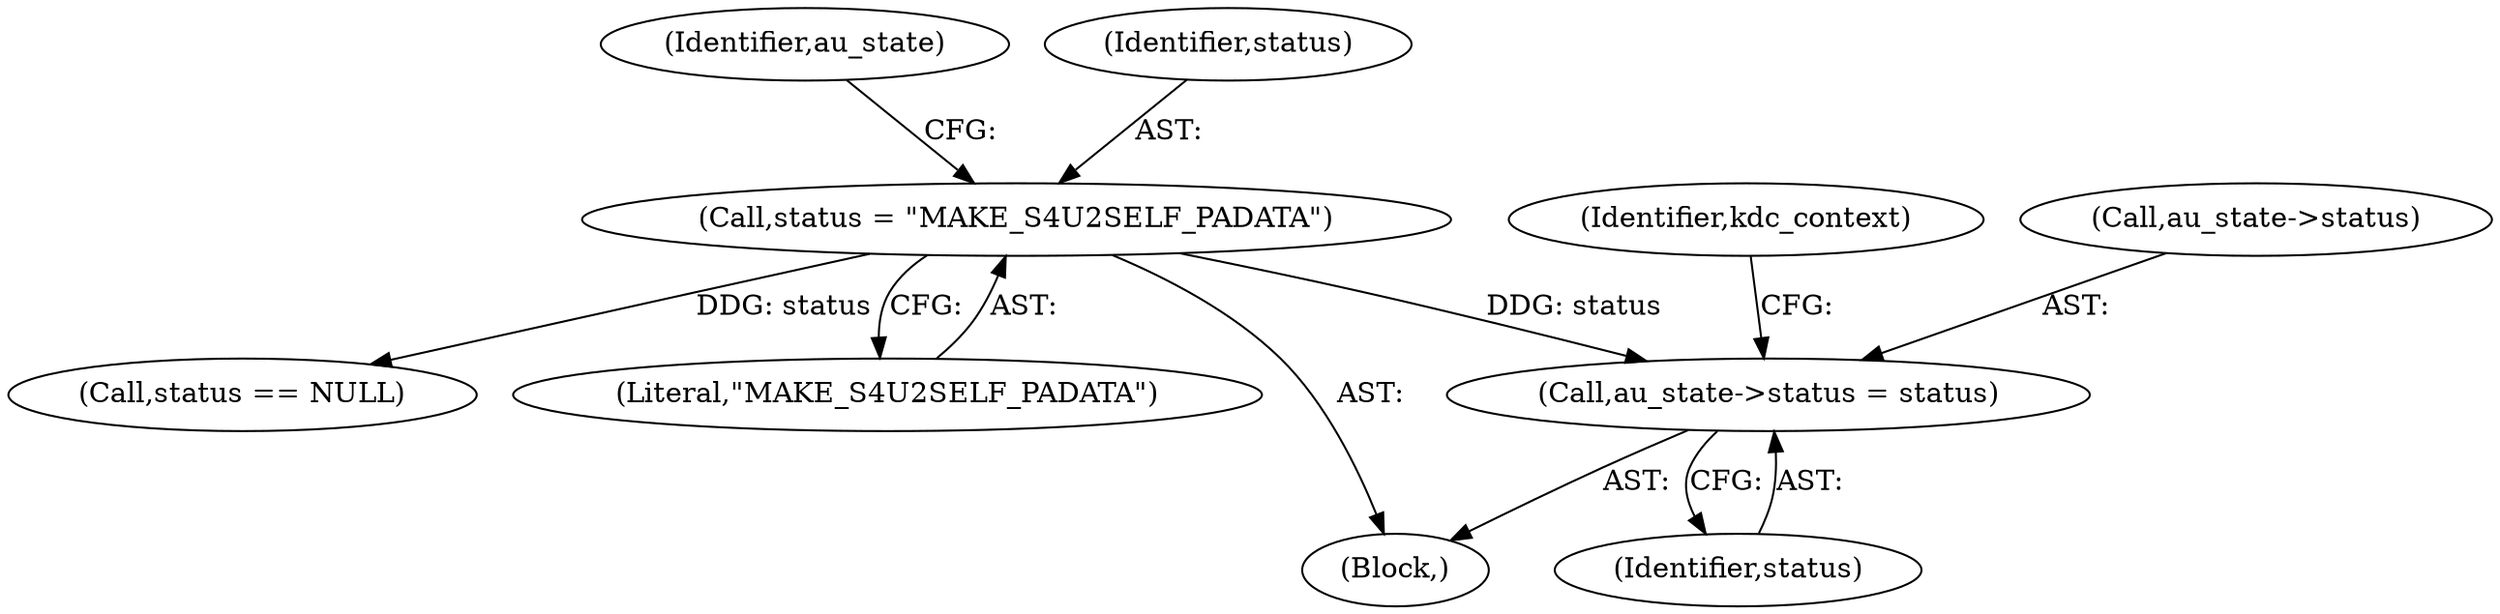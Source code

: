 digraph "0_krb5_ffb35baac6981f9e8914f8f3bffd37f284b85970_0@pointer" {
"1001961" [label="(Call,au_state->status = status)"];
"1001958" [label="(Call,status = \"MAKE_S4U2SELF_PADATA\")"];
"1001957" [label="(Block,)"];
"1001967" [label="(Identifier,kdc_context)"];
"1001961" [label="(Call,au_state->status = status)"];
"1001962" [label="(Call,au_state->status)"];
"1002258" [label="(Call,status == NULL)"];
"1001958" [label="(Call,status = \"MAKE_S4U2SELF_PADATA\")"];
"1001963" [label="(Identifier,au_state)"];
"1001965" [label="(Identifier,status)"];
"1001960" [label="(Literal,\"MAKE_S4U2SELF_PADATA\")"];
"1001959" [label="(Identifier,status)"];
"1001961" -> "1001957"  [label="AST: "];
"1001961" -> "1001965"  [label="CFG: "];
"1001962" -> "1001961"  [label="AST: "];
"1001965" -> "1001961"  [label="AST: "];
"1001967" -> "1001961"  [label="CFG: "];
"1001958" -> "1001961"  [label="DDG: status"];
"1001958" -> "1001957"  [label="AST: "];
"1001958" -> "1001960"  [label="CFG: "];
"1001959" -> "1001958"  [label="AST: "];
"1001960" -> "1001958"  [label="AST: "];
"1001963" -> "1001958"  [label="CFG: "];
"1001958" -> "1002258"  [label="DDG: status"];
}
